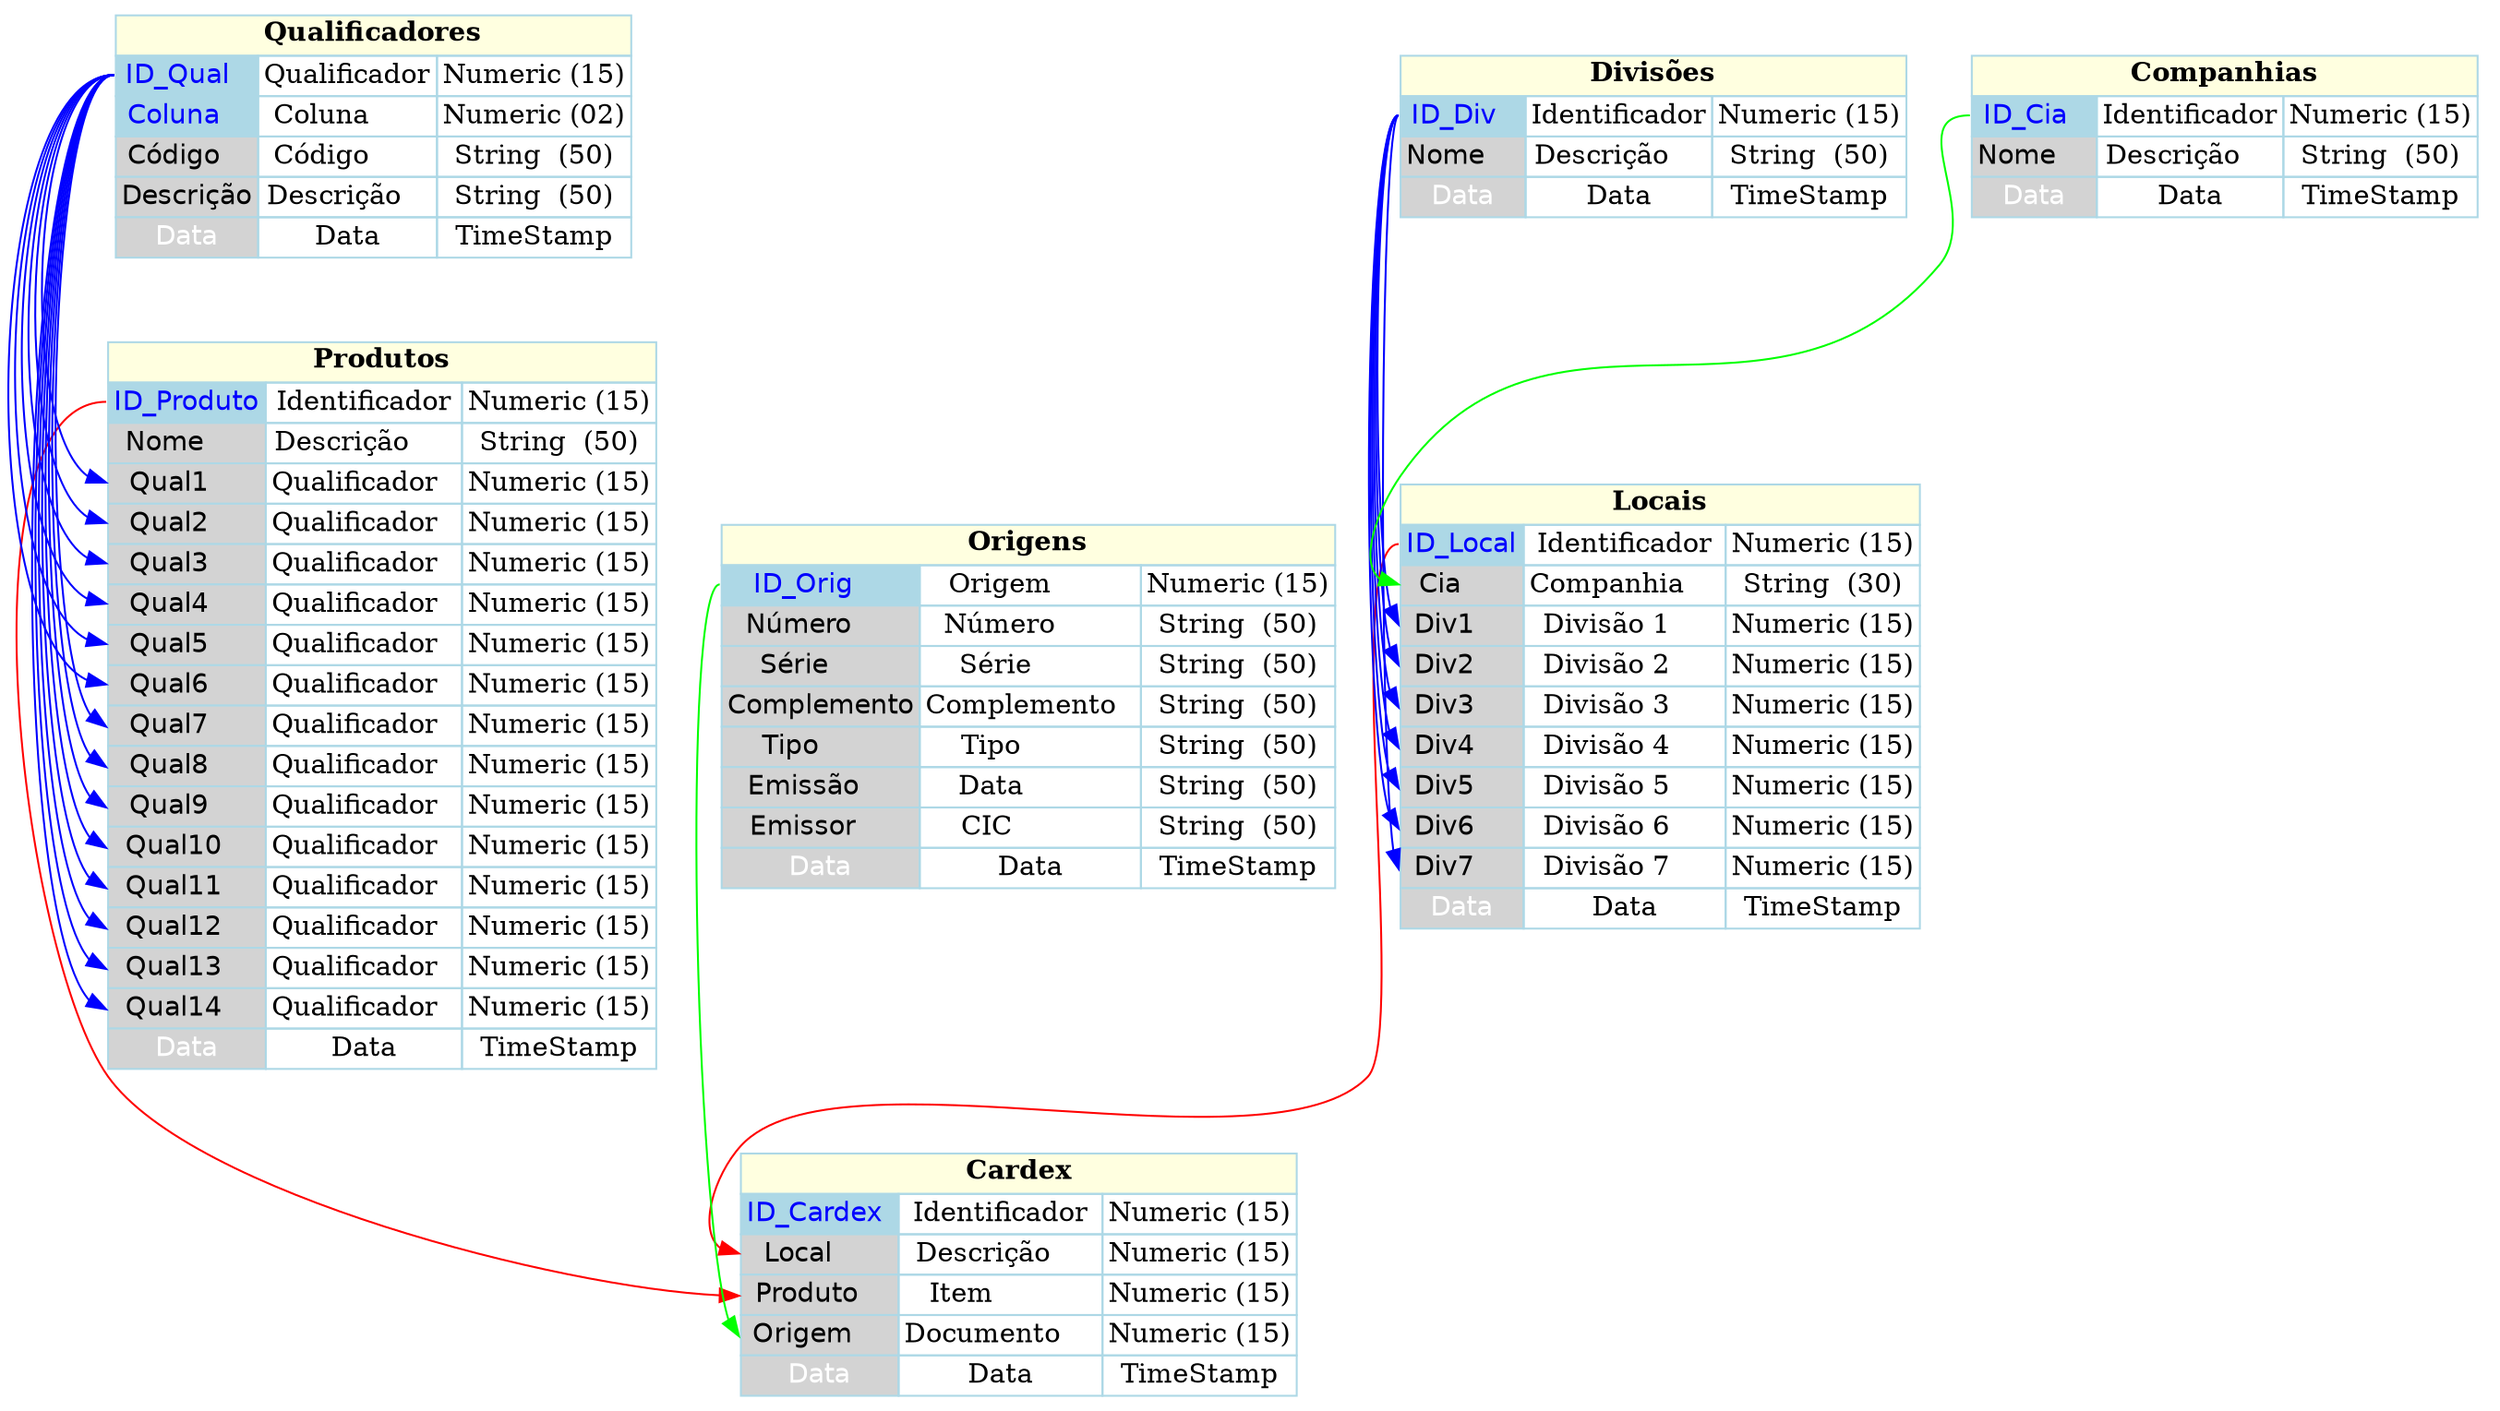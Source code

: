 digraph H {

  tabela01 [
   shape=none
   label=<
     <table border='0' cellborder='1' color='lightblue' cellspacing='0'>
       <tr><td colspan="3" bgcolor="lightyellow"><b>Locais</b></td></tr>
       <tr><td port='col01' bgcolor="lightblue"><font face="helvetica" color="blue" >ID_Local</font></td><td>Identificador</td><td>Numeric (15)</td></tr>
       <tr><td port='col02' bgcolor="lightgray"><font face="helvetica" color="black">Cia     </font></td><td>Companhia    </td><td>String  (30)</td></tr>
       <tr><td port='col03' bgcolor="lightgray"><font face="helvetica" color="black">Div1    </font></td><td>Divisão 1    </td><td>Numeric (15)</td></tr>
       <tr><td port='col04' bgcolor="lightgray"><font face="helvetica" color="black">Div2    </font></td><td>Divisão 2    </td><td>Numeric (15)</td></tr>
       <tr><td port='col05' bgcolor="lightgray"><font face="helvetica" color="black">Div3    </font></td><td>Divisão 3    </td><td>Numeric (15)</td></tr>
       <tr><td port='col06' bgcolor="lightgray"><font face="helvetica" color="black">Div4    </font></td><td>Divisão 4    </td><td>Numeric (15)</td></tr>
       <tr><td port='col07' bgcolor="lightgray"><font face="helvetica" color="black">Div5    </font></td><td>Divisão 5    </td><td>Numeric (15)</td></tr>
       <tr><td port='col08' bgcolor="lightgray"><font face="helvetica" color="black">Div6    </font></td><td>Divisão 6    </td><td>Numeric (15)</td></tr>
       <tr><td port='col09' bgcolor="lightgray"><font face="helvetica" color="black">Div7    </font></td><td>Divisão 7    </td><td>Numeric (15)</td></tr>
       <tr><td bgcolor="lightgray"><font face="helvetica" color="white">Data</font></td><td>Data</td><td>TimeStamp</td></tr>
     </table>
  >];

  tabela02 [
   shape=none
   label=<
     <table border='0' cellborder='1' color='lightblue' cellspacing='0'>
       <tr><td colspan="3" bgcolor="lightyellow"><b>Divisões</b></td></tr>
       <tr><td port='col01' bgcolor="lightblue"><font face="helvetica" color="blue" >ID_Div  </font></td><td>Identificador</td><td>Numeric (15)</td></tr>
       <tr><td port='col02' bgcolor="lightgray"><font face="helvetica" color="black">Nome    </font></td><td>Descrição    </td><td>String  (50)</td></tr>
       <tr><td bgcolor="lightgray"><font face="helvetica" color="white">Data</font></td><td>Data</td><td>TimeStamp</td></tr>
     </table>
  >];

  tabela03 [
   shape=none
   label=<
     <table border='0' cellborder='1' color='lightblue' cellspacing='0'>
       <tr><td colspan="3" bgcolor="lightyellow"><b>Companhias</b></td></tr>
       <tr><td port='col01' bgcolor="lightblue"><font face="helvetica" color="blue" >ID_Cia  </font></td><td>Identificador</td><td>Numeric (15)</td></tr>
       <tr><td port='col02' bgcolor="lightgray"><font face="helvetica" color="black">Nome    </font></td><td>Descrição    </td><td>String  (50)</td></tr>
       <tr><td bgcolor="lightgray"><font face="helvetica" color="white">Data</font></td><td>Data</td><td>TimeStamp</td></tr>
     </table>
  >];

  tabela04 [
   shape=none
   label=<
     <table border='0' cellborder='1' color='lightblue' cellspacing='0'>
       <tr><td colspan="3" bgcolor="lightyellow"><b>Produtos</b></td></tr>
       <tr><td port='col01' bgcolor="lightblue"><font face="helvetica" color="blue" >ID_Produto</font></td><td>Identificador</td><td>Numeric (15)</td></tr>
       <tr><td port='col02' bgcolor="lightgray"><font face="helvetica" color="black">Nome     </font></td><td>Descrição     </td><td>String  (50)</td></tr>
       <tr><td port='col03' bgcolor="lightgray"><font face="helvetica" color="black">Qual1    </font></td><td>Qualificador  </td><td>Numeric (15)</td></tr>
       <tr><td port='col04' bgcolor="lightgray"><font face="helvetica" color="black">Qual2    </font></td><td>Qualificador  </td><td>Numeric (15)</td></tr>
       <tr><td port='col05' bgcolor="lightgray"><font face="helvetica" color="black">Qual3    </font></td><td>Qualificador  </td><td>Numeric (15)</td></tr>
       <tr><td port='col06' bgcolor="lightgray"><font face="helvetica" color="black">Qual4    </font></td><td>Qualificador  </td><td>Numeric (15)</td></tr>
       <tr><td port='col07' bgcolor="lightgray"><font face="helvetica" color="black">Qual5    </font></td><td>Qualificador  </td><td>Numeric (15)</td></tr>
       <tr><td port='col08' bgcolor="lightgray"><font face="helvetica" color="black">Qual6    </font></td><td>Qualificador  </td><td>Numeric (15)</td></tr>
       <tr><td port='col09' bgcolor="lightgray"><font face="helvetica" color="black">Qual7    </font></td><td>Qualificador  </td><td>Numeric (15)</td></tr>
       <tr><td port='col10' bgcolor="lightgray"><font face="helvetica" color="black">Qual8    </font></td><td>Qualificador  </td><td>Numeric (15)</td></tr>
       <tr><td port='col11' bgcolor="lightgray"><font face="helvetica" color="black">Qual9    </font></td><td>Qualificador  </td><td>Numeric (15)</td></tr>
       <tr><td port='col12' bgcolor="lightgray"><font face="helvetica" color="black">Qual10   </font></td><td>Qualificador  </td><td>Numeric (15)</td></tr>
       <tr><td port='col13' bgcolor="lightgray"><font face="helvetica" color="black">Qual11   </font></td><td>Qualificador  </td><td>Numeric (15)</td></tr>
       <tr><td port='col14' bgcolor="lightgray"><font face="helvetica" color="black">Qual12   </font></td><td>Qualificador  </td><td>Numeric (15)</td></tr>
       <tr><td port='col15' bgcolor="lightgray"><font face="helvetica" color="black">Qual13   </font></td><td>Qualificador  </td><td>Numeric (15)</td></tr>
       <tr><td port='col16' bgcolor="lightgray"><font face="helvetica" color="black">Qual14   </font></td><td>Qualificador  </td><td>Numeric (15)</td></tr>
       <tr><td bgcolor="lightgray"><font face="helvetica" color="white">Data</font></td><td>Data</td><td>TimeStamp</td></tr>
     </table>
  >];

  tabela05 [
   shape=none
   label=<
     <table border='0' cellborder='1' color='lightblue' cellspacing='0'>
       <tr><td colspan="3" bgcolor="lightyellow"><b>Cardex</b></td></tr>
       <tr><td port='col01' bgcolor="lightblue"><font face="helvetica" color="blue" >ID_Cardex </font></td><td>Identificador</td><td>Numeric (15)</td></tr>
       <tr><td port='col02' bgcolor="lightgray"><font face="helvetica" color="black">Local     </font></td><td>Descrição    </td><td>Numeric (15)</td></tr>
       <tr><td port='col03' bgcolor="lightgray"><font face="helvetica" color="black">Produto   </font></td><td>Item         </td><td>Numeric (15)</td></tr>
       <tr><td port='col04' bgcolor="lightgray"><font face="helvetica" color="black">Origem    </font></td><td>Documento    </td><td>Numeric (15)</td></tr>
       <tr><td bgcolor="lightgray"><font face="helvetica" color="white">Data</font></td><td>Data</td><td>TimeStamp</td></tr>
     </table>
  >];

  tabela06 [
   shape=none
   label=<
     <table border='0' cellborder='1' color='lightblue' cellspacing='0'>
       <tr><td colspan="3" bgcolor="lightyellow"><b>Qualificadores</b></td></tr>
       <tr><td port='col01' bgcolor="lightblue"><font face="helvetica" color="blue" >ID_Qual  </font></td><td>Qualificador</td><td>Numeric (15)</td></tr>
       <tr><td port='col02' bgcolor="lightblue"><font face="helvetica" color="blue" >Coluna   </font></td><td>Coluna      </td><td>Numeric (02)</td></tr>
       <tr><td port='col03' bgcolor="lightgray"><font face="helvetica" color="black">Código   </font></td><td>Código      </td><td>String  (50)</td></tr>
       <tr><td port='col04' bgcolor="lightgray"><font face="helvetica" color="black">Descrição</font></td><td>Descrição   </td><td>String  (50)</td></tr>
       <tr><td bgcolor="lightgray"><font face="helvetica" color="white">Data</font></td><td>Data</td><td>TimeStamp</td></tr>
     </table>
  >];

  tabela07 [
   shape=none
   label=<
     <table border='0' cellborder='1' color='lightblue' cellspacing='0'>
       <tr><td colspan="3" bgcolor="lightyellow"><b>Origens</b></td></tr>
       <tr><td port='col01' bgcolor="lightblue"><font face="helvetica" color="blue" >ID_Orig    </font></td><td>Origem       </td><td>Numeric (15)</td></tr>
       <tr><td port='col02' bgcolor="lightgray"><font face="helvetica" color="black">Número     </font></td><td>Número       </td><td>String  (50)</td></tr>
       <tr><td port='col03' bgcolor="lightgray"><font face="helvetica" color="black">Série      </font></td><td>Série        </td><td>String  (50)</td></tr>
       <tr><td port='col04' bgcolor="lightgray"><font face="helvetica" color="black">Complemento</font></td><td>Complemento  </td><td>String  (50)</td></tr>
       <tr><td port='col05' bgcolor="lightgray"><font face="helvetica" color="black">Tipo       </font></td><td>Tipo         </td><td>String  (50)</td></tr>
       <tr><td port='col06' bgcolor="lightgray"><font face="helvetica" color="black">Emissão    </font></td><td>Data         </td><td>String  (50)</td></tr>
       <tr><td port='col07' bgcolor="lightgray"><font face="helvetica" color="black">Emissor    </font></td><td>CIC          </td><td>String  (50)</td></tr>
       <tr><td bgcolor="lightgray"><font face="helvetica" color="white">Data</font></td><td>Data</td><td>TimeStamp</td></tr>
     </table>
  >];

  tabela01:col01 -> tabela05:col02 [color="red"];
  tabela02:col01 -> tabela01:col03 [color="blue"];
  tabela02:col01 -> tabela01:col04 [color="blue"];
  tabela02:col01 -> tabela01:col05 [color="blue"];
  tabela02:col01 -> tabela01:col06 [color="blue"];
  tabela02:col01 -> tabela01:col07 [color="blue"];
  tabela02:col01 -> tabela01:col08 [color="blue"];
  tabela02:col01 -> tabela01:col09 [color="blue"];
  tabela03:col01 -> tabela01:col02 [color="green"];
  tabela04:col01 -> tabela05:col03 [color="red"];
  tabela06:col01 -> tabela04:col03 [color="blue"];
  tabela06:col01 -> tabela04:col04 [color="blue"];
  tabela06:col01 -> tabela04:col05 [color="blue"];
  tabela06:col01 -> tabela04:col06 [color="blue"];
  tabela06:col01 -> tabela04:col07 [color="blue"];
  tabela06:col01 -> tabela04:col08 [color="blue"];
  tabela06:col01 -> tabela04:col09 [color="blue"];
  tabela06:col01 -> tabela04:col10 [color="blue"];
  tabela06:col01 -> tabela04:col11 [color="blue"];
  tabela06:col01 -> tabela04:col12 [color="blue"];
  tabela06:col01 -> tabela04:col13 [color="blue"];
  tabela06:col01 -> tabela04:col14 [color="blue"];
  tabela06:col01 -> tabela04:col15 [color="blue"];
  tabela06:col01 -> tabela04:col16 [color="blue"];
  tabela07:col01 -> tabela05:col04 [color="green"];

}